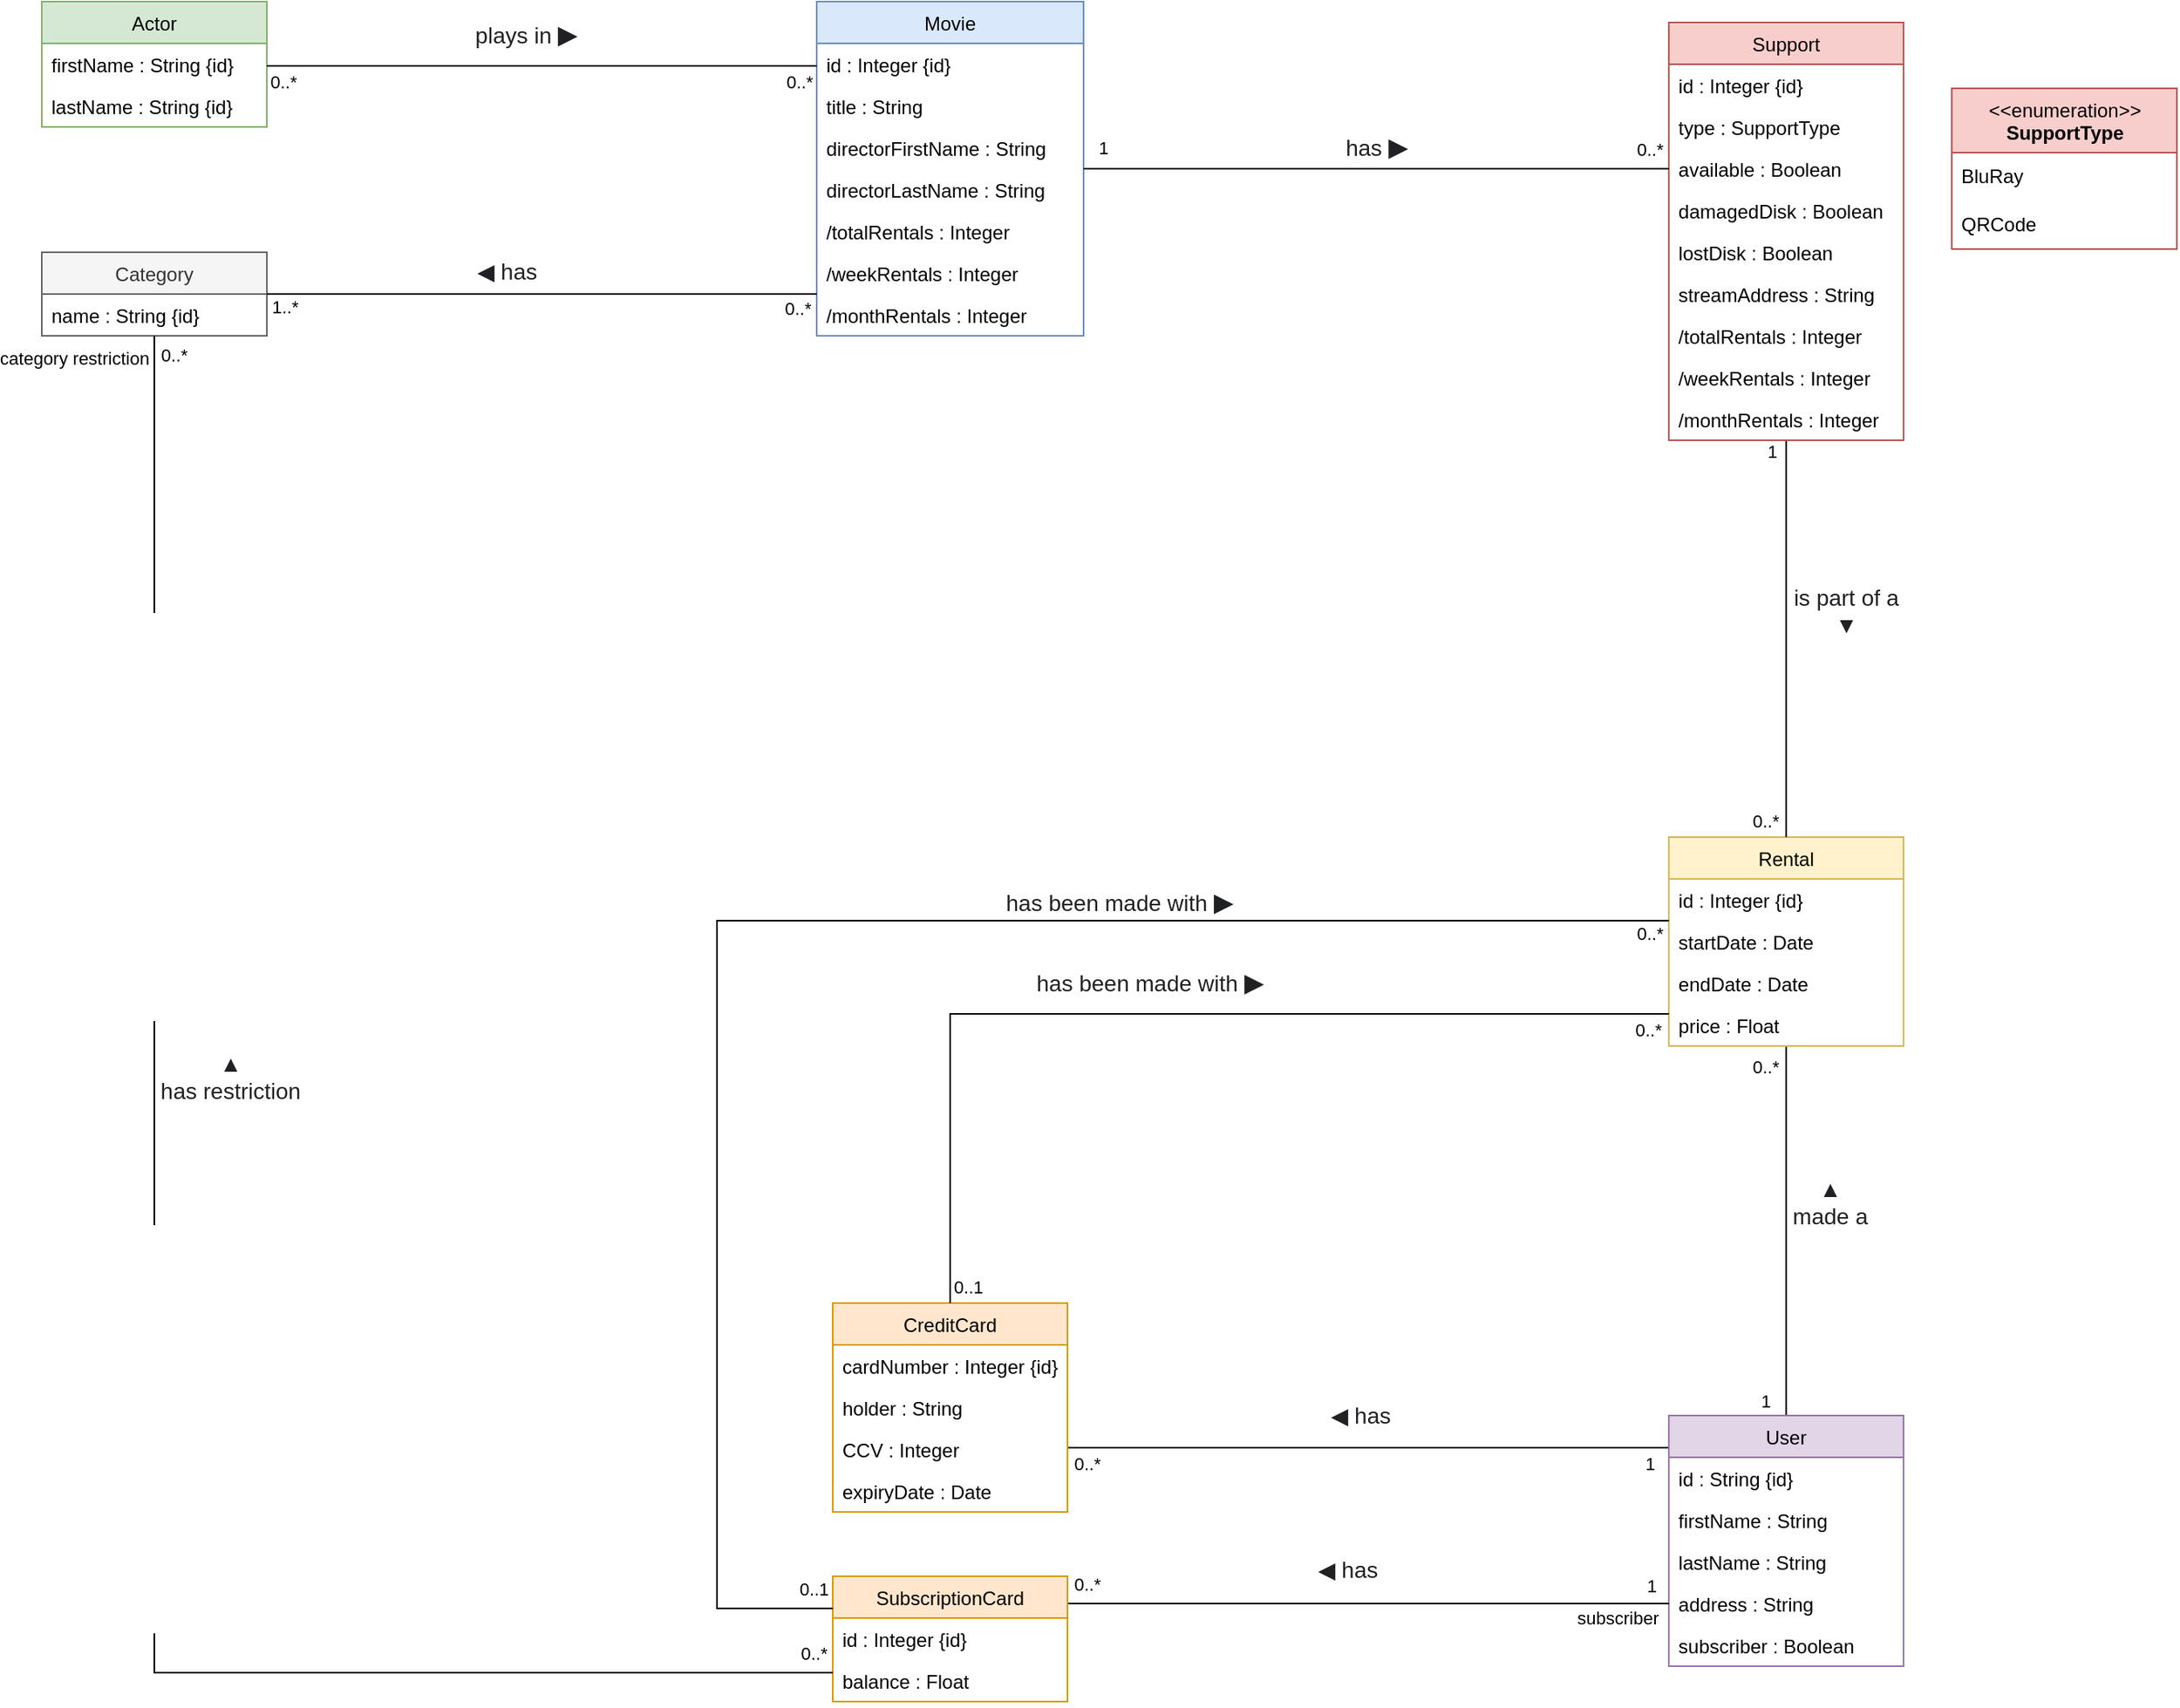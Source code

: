 <mxfile version="20.6.2" type="device"><diagram id="16Vdx5tgGGcwIsGxuBBw" name="Page-1"><mxGraphModel dx="1198" dy="844" grid="1" gridSize="10" guides="1" tooltips="1" connect="1" arrows="1" fold="1" page="1" pageScale="1" pageWidth="1654" pageHeight="1169" math="0" shadow="0"><root><mxCell id="0"/><mxCell id="1" parent="0"/><mxCell id="WMW3C5q0fU9cNinuLWgY-1" value="Movie" style="swimlane;fontStyle=0;childLayout=stackLayout;horizontal=1;startSize=26;fillColor=#dae8fc;horizontalStack=0;resizeParent=1;resizeParentMax=0;resizeLast=0;collapsible=1;marginBottom=0;strokeColor=#6c8ebf;" parent="1" vertex="1"><mxGeometry x="562" y="40" width="166" height="208" as="geometry"/></mxCell><mxCell id="WMW3C5q0fU9cNinuLWgY-2" value="id : Integer {id}" style="text;strokeColor=none;fillColor=none;align=left;verticalAlign=top;spacingLeft=4;spacingRight=4;overflow=hidden;rotatable=0;points=[[0,0.5],[1,0.5]];portConstraint=eastwest;" parent="WMW3C5q0fU9cNinuLWgY-1" vertex="1"><mxGeometry y="26" width="166" height="26" as="geometry"/></mxCell><mxCell id="EFWMdWdKW5a9T8PkBNTF-42" value="title : String" style="text;strokeColor=none;fillColor=none;align=left;verticalAlign=top;spacingLeft=4;spacingRight=4;overflow=hidden;rotatable=0;points=[[0,0.5],[1,0.5]];portConstraint=eastwest;" parent="WMW3C5q0fU9cNinuLWgY-1" vertex="1"><mxGeometry y="52" width="166" height="26" as="geometry"/></mxCell><mxCell id="FpmrB4_2CCY_cmELBERE-2" value="directorFirstName : String" style="text;strokeColor=none;fillColor=none;align=left;verticalAlign=top;spacingLeft=4;spacingRight=4;overflow=hidden;rotatable=0;points=[[0,0.5],[1,0.5]];portConstraint=eastwest;" vertex="1" parent="WMW3C5q0fU9cNinuLWgY-1"><mxGeometry y="78" width="166" height="26" as="geometry"/></mxCell><mxCell id="FpmrB4_2CCY_cmELBERE-3" value="directorLastName : String" style="text;strokeColor=none;fillColor=none;align=left;verticalAlign=top;spacingLeft=4;spacingRight=4;overflow=hidden;rotatable=0;points=[[0,0.5],[1,0.5]];portConstraint=eastwest;" vertex="1" parent="WMW3C5q0fU9cNinuLWgY-1"><mxGeometry y="104" width="166" height="26" as="geometry"/></mxCell><mxCell id="WMW3C5q0fU9cNinuLWgY-51" value="/totalRentals : Integer" style="text;strokeColor=none;fillColor=none;align=left;verticalAlign=top;spacingLeft=4;spacingRight=4;overflow=hidden;rotatable=0;points=[[0,0.5],[1,0.5]];portConstraint=eastwest;" parent="WMW3C5q0fU9cNinuLWgY-1" vertex="1"><mxGeometry y="130" width="166" height="26" as="geometry"/></mxCell><mxCell id="WMW3C5q0fU9cNinuLWgY-52" value="/weekRentals : Integer" style="text;strokeColor=none;fillColor=none;align=left;verticalAlign=top;spacingLeft=4;spacingRight=4;overflow=hidden;rotatable=0;points=[[0,0.5],[1,0.5]];portConstraint=eastwest;" parent="WMW3C5q0fU9cNinuLWgY-1" vertex="1"><mxGeometry y="156" width="166" height="26" as="geometry"/></mxCell><mxCell id="FpmrB4_2CCY_cmELBERE-1" value="/monthRentals : Integer" style="text;strokeColor=none;fillColor=none;align=left;verticalAlign=top;spacingLeft=4;spacingRight=4;overflow=hidden;rotatable=0;points=[[0,0.5],[1,0.5]];portConstraint=eastwest;" vertex="1" parent="WMW3C5q0fU9cNinuLWgY-1"><mxGeometry y="182" width="166" height="26" as="geometry"/></mxCell><mxCell id="EFWMdWdKW5a9T8PkBNTF-38" value="" style="edgeStyle=orthogonalEdgeStyle;rounded=0;orthogonalLoop=1;jettySize=auto;html=1;endArrow=none;endFill=0;" parent="1" source="EFWMdWdKW5a9T8PkBNTF-5" target="WMW3C5q0fU9cNinuLWgY-45" edge="1"><mxGeometry relative="1" as="geometry"><mxPoint x="862.59" y="673" as="targetPoint"/><Array as="points"><mxPoint x="1165.59" y="690"/><mxPoint x="1165.59" y="690"/></Array></mxGeometry></mxCell><mxCell id="EFWMdWdKW5a9T8PkBNTF-40" value="0..*" style="edgeLabel;html=1;align=center;verticalAlign=middle;resizable=0;points=[];" parent="EFWMdWdKW5a9T8PkBNTF-38" vertex="1" connectable="0"><mxGeometry x="0.757" y="1" relative="1" as="geometry"><mxPoint x="-12" y="-15" as="offset"/></mxGeometry></mxCell><mxCell id="EFWMdWdKW5a9T8PkBNTF-41" value="1" style="edgeLabel;html=1;align=center;verticalAlign=middle;resizable=0;points=[];" parent="EFWMdWdKW5a9T8PkBNTF-38" vertex="1" connectable="0"><mxGeometry x="-0.87" y="1" relative="1" as="geometry"><mxPoint x="-12" y="6" as="offset"/></mxGeometry></mxCell><mxCell id="FpmrB4_2CCY_cmELBERE-14" value="&lt;span style=&quot;caret-color: rgb(32, 33, 36); color: rgb(32, 33, 36); font-family: arial, sans-serif; font-size: 14px; text-align: left;&quot;&gt;▲&lt;br&gt;made a&lt;/span&gt;" style="edgeLabel;html=1;align=center;verticalAlign=middle;resizable=0;points=[];" vertex="1" connectable="0" parent="EFWMdWdKW5a9T8PkBNTF-38"><mxGeometry x="-0.418" y="-3" relative="1" as="geometry"><mxPoint x="24" y="-66" as="offset"/></mxGeometry></mxCell><mxCell id="WMW3C5q0fU9cNinuLWgY-45" value="Rental" style="swimlane;fontStyle=0;childLayout=stackLayout;horizontal=1;startSize=26;fillColor=#fff2cc;horizontalStack=0;resizeParent=1;resizeParentMax=0;resizeLast=0;collapsible=1;marginBottom=0;strokeColor=#d6b656;" parent="1" vertex="1"><mxGeometry x="1092.06" y="560" width="146" height="130" as="geometry"/></mxCell><mxCell id="WMW3C5q0fU9cNinuLWgY-49" value="id : Integer {id}" style="text;strokeColor=none;fillColor=none;align=left;verticalAlign=top;spacingLeft=4;spacingRight=4;overflow=hidden;rotatable=0;points=[[0,0.5],[1,0.5]];portConstraint=eastwest;" parent="WMW3C5q0fU9cNinuLWgY-45" vertex="1"><mxGeometry y="26" width="146" height="26" as="geometry"/></mxCell><mxCell id="vZy7rmSttKpqPlSHD8qU-1" value="startDate : Date" style="text;strokeColor=none;fillColor=none;align=left;verticalAlign=top;spacingLeft=4;spacingRight=4;overflow=hidden;rotatable=0;points=[[0,0.5],[1,0.5]];portConstraint=eastwest;" parent="WMW3C5q0fU9cNinuLWgY-45" vertex="1"><mxGeometry y="52" width="146" height="26" as="geometry"/></mxCell><mxCell id="EFWMdWdKW5a9T8PkBNTF-1" value="endDate : Date" style="text;strokeColor=none;fillColor=none;align=left;verticalAlign=top;spacingLeft=4;spacingRight=4;overflow=hidden;rotatable=0;points=[[0,0.5],[1,0.5]];portConstraint=eastwest;" parent="WMW3C5q0fU9cNinuLWgY-45" vertex="1"><mxGeometry y="78" width="146" height="26" as="geometry"/></mxCell><mxCell id="FpmrB4_2CCY_cmELBERE-52" value="price : Float" style="text;strokeColor=none;fillColor=none;align=left;verticalAlign=top;spacingLeft=4;spacingRight=4;overflow=hidden;rotatable=0;points=[[0,0.5],[1,0.5]];portConstraint=eastwest;" vertex="1" parent="WMW3C5q0fU9cNinuLWgY-45"><mxGeometry y="104" width="146" height="26" as="geometry"/></mxCell><mxCell id="WMW3C5q0fU9cNinuLWgY-23" value="Actor" style="swimlane;fontStyle=0;childLayout=stackLayout;horizontal=1;startSize=26;fillColor=#d5e8d4;horizontalStack=0;resizeParent=1;resizeParentMax=0;resizeLast=0;collapsible=1;marginBottom=0;strokeColor=#82b366;" parent="1" vertex="1"><mxGeometry x="80" y="40" width="140" height="78" as="geometry"/></mxCell><mxCell id="WMW3C5q0fU9cNinuLWgY-24" value="firstName : String {id}" style="text;strokeColor=none;fillColor=none;align=left;verticalAlign=top;spacingLeft=4;spacingRight=4;overflow=hidden;rotatable=0;points=[[0,0.5],[1,0.5]];portConstraint=eastwest;" parent="WMW3C5q0fU9cNinuLWgY-23" vertex="1"><mxGeometry y="26" width="140" height="26" as="geometry"/></mxCell><mxCell id="WMW3C5q0fU9cNinuLWgY-27" value="lastName : String {id}" style="text;strokeColor=none;fillColor=none;align=left;verticalAlign=top;spacingLeft=4;spacingRight=4;overflow=hidden;rotatable=0;points=[[0,0.5],[1,0.5]];portConstraint=eastwest;" parent="WMW3C5q0fU9cNinuLWgY-23" vertex="1"><mxGeometry y="52" width="140" height="26" as="geometry"/></mxCell><mxCell id="FpmrB4_2CCY_cmELBERE-10" style="edgeStyle=orthogonalEdgeStyle;rounded=0;orthogonalLoop=1;jettySize=auto;html=1;endArrow=none;endFill=0;" edge="1" parent="1" source="WMW3C5q0fU9cNinuLWgY-17" target="WMW3C5q0fU9cNinuLWgY-45"><mxGeometry relative="1" as="geometry"><mxPoint x="1048.06" y="390.0" as="targetPoint"/><Array as="points"/></mxGeometry></mxCell><mxCell id="FpmrB4_2CCY_cmELBERE-11" value="1" style="edgeLabel;html=1;align=center;verticalAlign=middle;resizable=0;points=[];" vertex="1" connectable="0" parent="FpmrB4_2CCY_cmELBERE-10"><mxGeometry x="-0.727" y="-2" relative="1" as="geometry"><mxPoint x="-7" y="-27" as="offset"/></mxGeometry></mxCell><mxCell id="FpmrB4_2CCY_cmELBERE-12" value="0..*" style="edgeLabel;html=1;align=center;verticalAlign=middle;resizable=0;points=[];" vertex="1" connectable="0" parent="FpmrB4_2CCY_cmELBERE-10"><mxGeometry x="0.562" y="2" relative="1" as="geometry"><mxPoint x="-15" y="44" as="offset"/></mxGeometry></mxCell><mxCell id="FpmrB4_2CCY_cmELBERE-16" value="&lt;span style=&quot;caret-color: rgb(32, 33, 36); color: rgb(32, 33, 36); font-family: arial, sans-serif; font-size: 14px; text-align: left;&quot;&gt;is part of a&lt;br&gt;&lt;b&gt;▼&lt;/b&gt;&lt;/span&gt;" style="edgeLabel;html=1;align=center;verticalAlign=middle;resizable=0;points=[];" vertex="1" connectable="0" parent="FpmrB4_2CCY_cmELBERE-10"><mxGeometry x="-0.411" y="3" relative="1" as="geometry"><mxPoint x="34" y="33" as="offset"/></mxGeometry></mxCell><mxCell id="WMW3C5q0fU9cNinuLWgY-17" value="Support" style="swimlane;fontStyle=0;childLayout=stackLayout;horizontal=1;startSize=26;fillColor=#f8cecc;horizontalStack=0;resizeParent=1;resizeParentMax=0;resizeLast=0;collapsible=1;marginBottom=0;strokeColor=#b85450;" parent="1" vertex="1"><mxGeometry x="1092.06" y="53" width="146" height="260" as="geometry"/></mxCell><mxCell id="WMW3C5q0fU9cNinuLWgY-18" value="id : Integer {id}" style="text;strokeColor=none;fillColor=none;align=left;verticalAlign=top;spacingLeft=4;spacingRight=4;overflow=hidden;rotatable=0;points=[[0,0.5],[1,0.5]];portConstraint=eastwest;" parent="WMW3C5q0fU9cNinuLWgY-17" vertex="1"><mxGeometry y="26" width="146" height="26" as="geometry"/></mxCell><mxCell id="WMW3C5q0fU9cNinuLWgY-70" value="type : SupportType" style="text;strokeColor=none;fillColor=none;align=left;verticalAlign=top;spacingLeft=4;spacingRight=4;overflow=hidden;rotatable=0;points=[[0,0.5],[1,0.5]];portConstraint=eastwest;" parent="WMW3C5q0fU9cNinuLWgY-17" vertex="1"><mxGeometry y="52" width="146" height="26" as="geometry"/></mxCell><mxCell id="WMW3C5q0fU9cNinuLWgY-71" value="available : Boolean" style="text;strokeColor=none;fillColor=none;align=left;verticalAlign=top;spacingLeft=4;spacingRight=4;overflow=hidden;rotatable=0;points=[[0,0.5],[1,0.5]];portConstraint=eastwest;" parent="WMW3C5q0fU9cNinuLWgY-17" vertex="1"><mxGeometry y="78" width="146" height="26" as="geometry"/></mxCell><mxCell id="WMW3C5q0fU9cNinuLWgY-81" value="damagedDisk : Boolean" style="text;strokeColor=none;fillColor=none;align=left;verticalAlign=top;spacingLeft=4;spacingRight=4;overflow=hidden;rotatable=0;points=[[0,0.5],[1,0.5]];portConstraint=eastwest;" parent="WMW3C5q0fU9cNinuLWgY-17" vertex="1"><mxGeometry y="104" width="146" height="26" as="geometry"/></mxCell><mxCell id="EFWMdWdKW5a9T8PkBNTF-3" value="lostDisk : Boolean" style="text;strokeColor=none;fillColor=none;align=left;verticalAlign=top;spacingLeft=4;spacingRight=4;overflow=hidden;rotatable=0;points=[[0,0.5],[1,0.5]];portConstraint=eastwest;" parent="WMW3C5q0fU9cNinuLWgY-17" vertex="1"><mxGeometry y="130" width="146" height="26" as="geometry"/></mxCell><mxCell id="WMW3C5q0fU9cNinuLWgY-80" value="streamAddress : String" style="text;strokeColor=none;fillColor=none;align=left;verticalAlign=top;spacingLeft=4;spacingRight=4;overflow=hidden;rotatable=0;points=[[0,0.5],[1,0.5]];portConstraint=eastwest;" parent="WMW3C5q0fU9cNinuLWgY-17" vertex="1"><mxGeometry y="156" width="146" height="26" as="geometry"/></mxCell><mxCell id="FpmrB4_2CCY_cmELBERE-4" value="/totalRentals : Integer" style="text;strokeColor=none;fillColor=none;align=left;verticalAlign=top;spacingLeft=4;spacingRight=4;overflow=hidden;rotatable=0;points=[[0,0.5],[1,0.5]];portConstraint=eastwest;" vertex="1" parent="WMW3C5q0fU9cNinuLWgY-17"><mxGeometry y="182" width="146" height="26" as="geometry"/></mxCell><mxCell id="FpmrB4_2CCY_cmELBERE-5" value="/weekRentals : Integer" style="text;strokeColor=none;fillColor=none;align=left;verticalAlign=top;spacingLeft=4;spacingRight=4;overflow=hidden;rotatable=0;points=[[0,0.5],[1,0.5]];portConstraint=eastwest;" vertex="1" parent="WMW3C5q0fU9cNinuLWgY-17"><mxGeometry y="208" width="146" height="26" as="geometry"/></mxCell><mxCell id="FpmrB4_2CCY_cmELBERE-6" value="/monthRentals : Integer" style="text;strokeColor=none;fillColor=none;align=left;verticalAlign=top;spacingLeft=4;spacingRight=4;overflow=hidden;rotatable=0;points=[[0,0.5],[1,0.5]];portConstraint=eastwest;" vertex="1" parent="WMW3C5q0fU9cNinuLWgY-17"><mxGeometry y="234" width="146" height="26" as="geometry"/></mxCell><mxCell id="FpmrB4_2CCY_cmELBERE-22" style="edgeStyle=orthogonalEdgeStyle;rounded=0;orthogonalLoop=1;jettySize=auto;html=1;endArrow=none;endFill=0;" edge="1" parent="1" source="EFWMdWdKW5a9T8PkBNTF-5" target="FpmrB4_2CCY_cmELBERE-7"><mxGeometry relative="1" as="geometry"><Array as="points"><mxPoint x="900" y="940"/><mxPoint x="900" y="940"/></Array></mxGeometry></mxCell><mxCell id="FpmrB4_2CCY_cmELBERE-23" value="&lt;span style=&quot;caret-color: rgb(32, 33, 36); color: rgb(32, 33, 36); font-family: arial, sans-serif; font-size: 14px; text-align: left;&quot;&gt;◀&amp;nbsp;&lt;/span&gt;&lt;span style=&quot;caret-color: rgb(32, 33, 36); color: rgb(32, 33, 36); font-family: arial, sans-serif; font-size: 14px; text-align: left;&quot;&gt;has&lt;/span&gt;" style="edgeLabel;html=1;align=center;verticalAlign=middle;resizable=0;points=[];" vertex="1" connectable="0" parent="FpmrB4_2CCY_cmELBERE-22"><mxGeometry x="-0.029" y="-3" relative="1" as="geometry"><mxPoint x="-11" y="-17" as="offset"/></mxGeometry></mxCell><mxCell id="FpmrB4_2CCY_cmELBERE-24" value="0..*" style="edgeLabel;html=1;align=center;verticalAlign=middle;resizable=0;points=[];" vertex="1" connectable="0" parent="FpmrB4_2CCY_cmELBERE-22"><mxGeometry x="0.56" y="1" relative="1" as="geometry"><mxPoint x="-70" y="9" as="offset"/></mxGeometry></mxCell><mxCell id="FpmrB4_2CCY_cmELBERE-25" value="1" style="edgeLabel;html=1;align=center;verticalAlign=middle;resizable=0;points=[];" vertex="1" connectable="0" parent="FpmrB4_2CCY_cmELBERE-22"><mxGeometry x="-0.209" y="-1" relative="1" as="geometry"><mxPoint x="136" y="11" as="offset"/></mxGeometry></mxCell><mxCell id="EFWMdWdKW5a9T8PkBNTF-5" value="User" style="swimlane;fontStyle=0;childLayout=stackLayout;horizontal=1;startSize=26;fillColor=#e1d5e7;horizontalStack=0;resizeParent=1;resizeParentMax=0;resizeLast=0;collapsible=1;marginBottom=0;strokeColor=#9673a6;" parent="1" vertex="1"><mxGeometry x="1092.06" y="920" width="146" height="156" as="geometry"/></mxCell><mxCell id="EFWMdWdKW5a9T8PkBNTF-6" value="id : String {id}" style="text;strokeColor=none;fillColor=none;align=left;verticalAlign=top;spacingLeft=4;spacingRight=4;overflow=hidden;rotatable=0;points=[[0,0.5],[1,0.5]];portConstraint=eastwest;" parent="EFWMdWdKW5a9T8PkBNTF-5" vertex="1"><mxGeometry y="26" width="146" height="26" as="geometry"/></mxCell><mxCell id="EFWMdWdKW5a9T8PkBNTF-7" value="firstName : String" style="text;strokeColor=none;fillColor=none;align=left;verticalAlign=top;spacingLeft=4;spacingRight=4;overflow=hidden;rotatable=0;points=[[0,0.5],[1,0.5]];portConstraint=eastwest;" parent="EFWMdWdKW5a9T8PkBNTF-5" vertex="1"><mxGeometry y="52" width="146" height="26" as="geometry"/></mxCell><mxCell id="EFWMdWdKW5a9T8PkBNTF-8" value="lastName : String" style="text;strokeColor=none;fillColor=none;align=left;verticalAlign=top;spacingLeft=4;spacingRight=4;overflow=hidden;rotatable=0;points=[[0,0.5],[1,0.5]];portConstraint=eastwest;" parent="EFWMdWdKW5a9T8PkBNTF-5" vertex="1"><mxGeometry y="78" width="146" height="26" as="geometry"/></mxCell><mxCell id="EFWMdWdKW5a9T8PkBNTF-9" value="address : String" style="text;strokeColor=none;fillColor=none;align=left;verticalAlign=top;spacingLeft=4;spacingRight=4;overflow=hidden;rotatable=0;points=[[0,0.5],[1,0.5]];portConstraint=eastwest;" parent="EFWMdWdKW5a9T8PkBNTF-5" vertex="1"><mxGeometry y="104" width="146" height="26" as="geometry"/></mxCell><mxCell id="EFWMdWdKW5a9T8PkBNTF-12" value="subscriber : Boolean" style="text;strokeColor=none;fillColor=none;align=left;verticalAlign=top;spacingLeft=4;spacingRight=4;overflow=hidden;rotatable=0;points=[[0,0.5],[1,0.5]];portConstraint=eastwest;" parent="EFWMdWdKW5a9T8PkBNTF-5" vertex="1"><mxGeometry y="130" width="146" height="26" as="geometry"/></mxCell><mxCell id="EFWMdWdKW5a9T8PkBNTF-24" style="edgeStyle=orthogonalEdgeStyle;rounded=0;orthogonalLoop=1;jettySize=auto;html=1;endArrow=none;endFill=0;" parent="1" source="EFWMdWdKW5a9T8PkBNTF-13" target="EFWMdWdKW5a9T8PkBNTF-5" edge="1"><mxGeometry relative="1" as="geometry"><Array as="points"><mxPoint x="820" y="1037"/><mxPoint x="820" y="1037"/></Array></mxGeometry></mxCell><mxCell id="EFWMdWdKW5a9T8PkBNTF-25" value="&lt;span style=&quot;caret-color: rgb(32, 33, 36); color: rgb(32, 33, 36); font-family: arial, sans-serif; font-size: 14px; text-align: left;&quot;&gt;◀ &lt;/span&gt;&lt;span style=&quot;caret-color: rgb(32, 33, 36); color: rgb(32, 33, 36); font-family: arial, sans-serif; font-size: 14px; text-align: left;&quot;&gt;has&lt;br&gt;&lt;/span&gt;" style="edgeLabel;html=1;align=center;verticalAlign=middle;resizable=0;points=[];" parent="EFWMdWdKW5a9T8PkBNTF-24" vertex="1" connectable="0"><mxGeometry x="-0.061" y="-2" relative="1" as="geometry"><mxPoint x="-2" y="-23" as="offset"/></mxGeometry></mxCell><mxCell id="EFWMdWdKW5a9T8PkBNTF-26" value="1" style="edgeLabel;html=1;align=center;verticalAlign=middle;resizable=0;points=[];" parent="EFWMdWdKW5a9T8PkBNTF-24" vertex="1" connectable="0"><mxGeometry x="0.531" relative="1" as="geometry"><mxPoint x="76" y="-11" as="offset"/></mxGeometry></mxCell><mxCell id="EFWMdWdKW5a9T8PkBNTF-27" value="0..*" style="edgeLabel;html=1;align=center;verticalAlign=middle;resizable=0;points=[];" parent="EFWMdWdKW5a9T8PkBNTF-24" vertex="1" connectable="0"><mxGeometry x="-0.653" y="-2" relative="1" as="geometry"><mxPoint x="-53" y="-14" as="offset"/></mxGeometry></mxCell><mxCell id="EFWMdWdKW5a9T8PkBNTF-28" value="subscriber" style="edgeLabel;html=1;align=center;verticalAlign=middle;resizable=0;points=[];" parent="EFWMdWdKW5a9T8PkBNTF-24" vertex="1" connectable="0"><mxGeometry x="0.49" y="1" relative="1" as="geometry"><mxPoint x="63" y="10" as="offset"/></mxGeometry></mxCell><mxCell id="EFWMdWdKW5a9T8PkBNTF-13" value="SubscriptionCard" style="swimlane;fontStyle=0;childLayout=stackLayout;horizontal=1;startSize=26;fillColor=#ffe6cc;horizontalStack=0;resizeParent=1;resizeParentMax=0;resizeLast=0;collapsible=1;marginBottom=0;strokeColor=#d79b00;" parent="1" vertex="1"><mxGeometry x="572" y="1020" width="146" height="78" as="geometry"/></mxCell><mxCell id="EFWMdWdKW5a9T8PkBNTF-14" value="id : Integer {id}" style="text;strokeColor=none;fillColor=none;align=left;verticalAlign=top;spacingLeft=4;spacingRight=4;overflow=hidden;rotatable=0;points=[[0,0.5],[1,0.5]];portConstraint=eastwest;" parent="EFWMdWdKW5a9T8PkBNTF-13" vertex="1"><mxGeometry y="26" width="146" height="26" as="geometry"/></mxCell><mxCell id="EFWMdWdKW5a9T8PkBNTF-15" value="balance : Float" style="text;strokeColor=none;fillColor=none;align=left;verticalAlign=top;spacingLeft=4;spacingRight=4;overflow=hidden;rotatable=0;points=[[0,0.5],[1,0.5]];portConstraint=eastwest;" parent="EFWMdWdKW5a9T8PkBNTF-13" vertex="1"><mxGeometry y="52" width="146" height="26" as="geometry"/></mxCell><mxCell id="FpmrB4_2CCY_cmELBERE-7" value="CreditCard" style="swimlane;fontStyle=0;childLayout=stackLayout;horizontal=1;startSize=26;fillColor=#ffe6cc;horizontalStack=0;resizeParent=1;resizeParentMax=0;resizeLast=0;collapsible=1;marginBottom=0;strokeColor=#d79b00;" vertex="1" parent="1"><mxGeometry x="572.0" y="850" width="146" height="130" as="geometry"/></mxCell><mxCell id="FpmrB4_2CCY_cmELBERE-8" value="cardNumber : Integer {id}" style="text;strokeColor=none;fillColor=none;align=left;verticalAlign=top;spacingLeft=4;spacingRight=4;overflow=hidden;rotatable=0;points=[[0,0.5],[1,0.5]];portConstraint=eastwest;" vertex="1" parent="FpmrB4_2CCY_cmELBERE-7"><mxGeometry y="26" width="146" height="26" as="geometry"/></mxCell><mxCell id="FpmrB4_2CCY_cmELBERE-9" value="holder : String" style="text;strokeColor=none;fillColor=none;align=left;verticalAlign=top;spacingLeft=4;spacingRight=4;overflow=hidden;rotatable=0;points=[[0,0.5],[1,0.5]];portConstraint=eastwest;" vertex="1" parent="FpmrB4_2CCY_cmELBERE-7"><mxGeometry y="52" width="146" height="26" as="geometry"/></mxCell><mxCell id="FpmrB4_2CCY_cmELBERE-30" value="CCV : Integer" style="text;strokeColor=none;fillColor=none;align=left;verticalAlign=top;spacingLeft=4;spacingRight=4;overflow=hidden;rotatable=0;points=[[0,0.5],[1,0.5]];portConstraint=eastwest;" vertex="1" parent="FpmrB4_2CCY_cmELBERE-7"><mxGeometry y="78" width="146" height="26" as="geometry"/></mxCell><mxCell id="FpmrB4_2CCY_cmELBERE-31" value="expiryDate : Date" style="text;strokeColor=none;fillColor=none;align=left;verticalAlign=top;spacingLeft=4;spacingRight=4;overflow=hidden;rotatable=0;points=[[0,0.5],[1,0.5]];portConstraint=eastwest;" vertex="1" parent="FpmrB4_2CCY_cmELBERE-7"><mxGeometry y="104" width="146" height="26" as="geometry"/></mxCell><mxCell id="FpmrB4_2CCY_cmELBERE-41" style="edgeStyle=orthogonalEdgeStyle;rounded=0;orthogonalLoop=1;jettySize=auto;html=1;endArrow=none;endFill=0;" edge="1" parent="1" source="WMW3C5q0fU9cNinuLWgY-45" target="EFWMdWdKW5a9T8PkBNTF-13"><mxGeometry relative="1" as="geometry"><mxPoint x="572" y="612" as="sourcePoint"/><Array as="points"><mxPoint x="500" y="612"/><mxPoint x="500" y="1040"/></Array></mxGeometry></mxCell><mxCell id="FpmrB4_2CCY_cmELBERE-42" value="0..1" style="edgeLabel;html=1;align=center;verticalAlign=middle;resizable=0;points=[];" vertex="1" connectable="0" parent="FpmrB4_2CCY_cmELBERE-41"><mxGeometry x="0.916" y="-2" relative="1" as="geometry"><mxPoint x="34" y="-14" as="offset"/></mxGeometry></mxCell><mxCell id="FpmrB4_2CCY_cmELBERE-43" value="0..*" style="edgeLabel;html=1;align=center;verticalAlign=middle;resizable=0;points=[];" vertex="1" connectable="0" parent="FpmrB4_2CCY_cmELBERE-41"><mxGeometry x="-0.957" y="-1" relative="1" as="geometry"><mxPoint x="11" y="9" as="offset"/></mxGeometry></mxCell><mxCell id="FpmrB4_2CCY_cmELBERE-45" value="&lt;span style=&quot;caret-color: rgb(32, 33, 36); color: rgb(32, 33, 36); font-family: arial, sans-serif; font-size: 14px; text-align: left;&quot;&gt;has been&amp;nbsp;made with&amp;nbsp;&lt;/span&gt;&lt;span style=&quot;caret-color: rgb(32, 33, 36); color: rgb(32, 33, 36); font-family: arial, sans-serif; font-size: 16px; text-align: left;&quot;&gt;▶&lt;/span&gt;&lt;span style=&quot;caret-color: rgb(32, 33, 36); color: rgb(32, 33, 36); font-family: arial, sans-serif; font-size: 14px; text-align: left;&quot;&gt;&lt;br&gt;&lt;/span&gt;" style="edgeLabel;html=1;align=center;verticalAlign=middle;resizable=0;points=[];" vertex="1" connectable="0" parent="FpmrB4_2CCY_cmELBERE-41"><mxGeometry x="-0.117" relative="1" as="geometry"><mxPoint x="140" y="-12" as="offset"/></mxGeometry></mxCell><mxCell id="WMW3C5q0fU9cNinuLWgY-57" value="Category" style="swimlane;fontStyle=0;childLayout=stackLayout;horizontal=1;startSize=26;fillColor=#f5f5f5;horizontalStack=0;resizeParent=1;resizeParentMax=0;resizeLast=0;collapsible=1;marginBottom=0;strokeColor=#666666;fontColor=#333333;" parent="1" vertex="1"><mxGeometry x="80" y="196" width="140" height="52" as="geometry"/></mxCell><mxCell id="WMW3C5q0fU9cNinuLWgY-58" value="name : String {id}" style="text;strokeColor=none;fillColor=none;align=left;verticalAlign=top;spacingLeft=4;spacingRight=4;overflow=hidden;rotatable=0;points=[[0,0.5],[1,0.5]];portConstraint=eastwest;" parent="WMW3C5q0fU9cNinuLWgY-57" vertex="1"><mxGeometry y="26" width="140" height="26" as="geometry"/></mxCell><mxCell id="WMW3C5q0fU9cNinuLWgY-76" value="&amp;lt;&amp;lt;enumeration&amp;gt;&amp;gt;&lt;br&gt;&lt;b&gt;SupportType&lt;/b&gt;" style="swimlane;fontStyle=0;align=center;verticalAlign=top;childLayout=stackLayout;horizontal=1;startSize=40;horizontalStack=0;resizeParent=1;resizeParentMax=0;resizeLast=0;collapsible=0;marginBottom=0;html=1;fillColor=#f8cecc;strokeColor=#b85450;" parent="1" vertex="1"><mxGeometry x="1268.06" y="94" width="140" height="100" as="geometry"/></mxCell><mxCell id="WMW3C5q0fU9cNinuLWgY-77" value="BluRay" style="text;html=1;strokeColor=none;fillColor=none;align=left;verticalAlign=middle;spacingLeft=4;spacingRight=4;overflow=hidden;rotatable=0;points=[[0,0.5],[1,0.5]];portConstraint=eastwest;" parent="WMW3C5q0fU9cNinuLWgY-76" vertex="1"><mxGeometry y="40" width="140" height="30" as="geometry"/></mxCell><mxCell id="WMW3C5q0fU9cNinuLWgY-78" value="QRCode" style="text;html=1;strokeColor=none;fillColor=none;align=left;verticalAlign=middle;spacingLeft=4;spacingRight=4;overflow=hidden;rotatable=0;points=[[0,0.5],[1,0.5]];portConstraint=eastwest;" parent="WMW3C5q0fU9cNinuLWgY-76" vertex="1"><mxGeometry y="70" width="140" height="30" as="geometry"/></mxCell><mxCell id="WMW3C5q0fU9cNinuLWgY-29" style="edgeStyle=orthogonalEdgeStyle;rounded=0;orthogonalLoop=1;jettySize=auto;html=1;endArrow=none;endFill=0;" parent="1" source="WMW3C5q0fU9cNinuLWgY-23" target="WMW3C5q0fU9cNinuLWgY-1" edge="1"><mxGeometry relative="1" as="geometry"><Array as="points"><mxPoint x="490" y="80"/><mxPoint x="490" y="80"/></Array></mxGeometry></mxCell><mxCell id="WMW3C5q0fU9cNinuLWgY-31" value="0..*" style="edgeLabel;html=1;align=center;verticalAlign=middle;resizable=0;points=[];" parent="WMW3C5q0fU9cNinuLWgY-29" vertex="1" connectable="0"><mxGeometry x="-0.876" y="-3" relative="1" as="geometry"><mxPoint x="-11" y="7" as="offset"/></mxGeometry></mxCell><mxCell id="WMW3C5q0fU9cNinuLWgY-33" value="0..*" style="edgeLabel;html=1;align=center;verticalAlign=middle;resizable=0;points=[];" parent="WMW3C5q0fU9cNinuLWgY-29" vertex="1" connectable="0"><mxGeometry x="0.926" y="-3" relative="1" as="geometry"><mxPoint x="1" y="7" as="offset"/></mxGeometry></mxCell><mxCell id="WMW3C5q0fU9cNinuLWgY-38" value="&lt;span style=&quot;caret-color: rgb(32, 33, 36); color: rgb(32, 33, 36); font-family: arial, sans-serif; font-size: 14px; text-align: left;&quot;&gt;plays in&amp;nbsp;&lt;/span&gt;&lt;span style=&quot;caret-color: rgb(32, 33, 36); color: rgb(32, 33, 36); font-family: arial, sans-serif; font-size: 16px; text-align: left;&quot;&gt;▶&lt;/span&gt;&lt;span style=&quot;caret-color: rgb(32, 33, 36); color: rgb(32, 33, 36); font-family: arial, sans-serif; font-size: 14px; text-align: left;&quot;&gt;&lt;br&gt;&lt;/span&gt;" style="edgeLabel;html=1;align=center;verticalAlign=middle;resizable=0;points=[];" parent="WMW3C5q0fU9cNinuLWgY-29" vertex="1" connectable="0"><mxGeometry x="-0.062" y="-1" relative="1" as="geometry"><mxPoint y="-21" as="offset"/></mxGeometry></mxCell><mxCell id="WMW3C5q0fU9cNinuLWgY-59" style="edgeStyle=orthogonalEdgeStyle;rounded=0;orthogonalLoop=1;jettySize=auto;html=1;endArrow=none;endFill=0;" parent="1" source="WMW3C5q0fU9cNinuLWgY-1" target="WMW3C5q0fU9cNinuLWgY-57" edge="1"><mxGeometry relative="1" as="geometry"><Array as="points"><mxPoint x="370" y="222"/><mxPoint x="370" y="222"/></Array></mxGeometry></mxCell><mxCell id="WMW3C5q0fU9cNinuLWgY-60" value="1..*" style="edgeLabel;html=1;align=center;verticalAlign=middle;resizable=0;points=[];" parent="WMW3C5q0fU9cNinuLWgY-59" vertex="1" connectable="0"><mxGeometry x="-0.113" y="-2" relative="1" as="geometry"><mxPoint x="-180" y="10" as="offset"/></mxGeometry></mxCell><mxCell id="WMW3C5q0fU9cNinuLWgY-61" value="0..*" style="edgeLabel;html=1;align=center;verticalAlign=middle;resizable=0;points=[];" parent="WMW3C5q0fU9cNinuLWgY-59" vertex="1" connectable="0"><mxGeometry x="-0.603" y="-1" relative="1" as="geometry"><mxPoint x="56" y="10" as="offset"/></mxGeometry></mxCell><mxCell id="WMW3C5q0fU9cNinuLWgY-62" value="&lt;span style=&quot;caret-color: rgb(32, 33, 36); color: rgb(32, 33, 36); font-family: arial, sans-serif; font-size: 14px; text-align: left;&quot;&gt;◀ has&lt;/span&gt;" style="edgeLabel;html=1;align=center;verticalAlign=middle;resizable=0;points=[];" parent="WMW3C5q0fU9cNinuLWgY-59" vertex="1" connectable="0"><mxGeometry x="0.166" y="2" relative="1" as="geometry"><mxPoint x="6" y="-16" as="offset"/></mxGeometry></mxCell><mxCell id="WMW3C5q0fU9cNinuLWgY-64" style="edgeStyle=orthogonalEdgeStyle;rounded=0;orthogonalLoop=1;jettySize=auto;html=1;endArrow=none;endFill=0;" parent="1" source="WMW3C5q0fU9cNinuLWgY-1" target="WMW3C5q0fU9cNinuLWgY-17" edge="1"><mxGeometry relative="1" as="geometry"><Array as="points"><mxPoint x="641" y="232"/></Array></mxGeometry></mxCell><mxCell id="WMW3C5q0fU9cNinuLWgY-65" value="1" style="edgeLabel;html=1;align=center;verticalAlign=middle;resizable=0;points=[];" parent="WMW3C5q0fU9cNinuLWgY-64" vertex="1" connectable="0"><mxGeometry x="-0.612" y="1" relative="1" as="geometry"><mxPoint x="-59" y="-12" as="offset"/></mxGeometry></mxCell><mxCell id="WMW3C5q0fU9cNinuLWgY-66" value="0..*" style="edgeLabel;html=1;align=center;verticalAlign=middle;resizable=0;points=[];" parent="WMW3C5q0fU9cNinuLWgY-64" vertex="1" connectable="0"><mxGeometry x="0.776" y="-1" relative="1" as="geometry"><mxPoint x="28" y="-13" as="offset"/></mxGeometry></mxCell><mxCell id="WMW3C5q0fU9cNinuLWgY-68" value="&lt;span style=&quot;caret-color: rgb(32, 33, 36); color: rgb(32, 33, 36); font-family: arial, sans-serif; font-size: 14px; text-align: left;&quot;&gt;has&amp;nbsp;&lt;/span&gt;&lt;span style=&quot;font-size: 16px; caret-color: rgb(32, 33, 36); color: rgb(32, 33, 36); font-family: arial, sans-serif; text-align: left;&quot;&gt;▶&lt;/span&gt;&lt;span style=&quot;caret-color: rgb(32, 33, 36); color: rgb(32, 33, 36); font-family: arial, sans-serif; font-size: 14px; text-align: left;&quot;&gt;&lt;br&gt;&lt;/span&gt;" style="edgeLabel;html=1;align=center;verticalAlign=middle;resizable=0;points=[];" parent="WMW3C5q0fU9cNinuLWgY-64" vertex="1" connectable="0"><mxGeometry x="0.318" y="-2" relative="1" as="geometry"><mxPoint x="-58" y="-16" as="offset"/></mxGeometry></mxCell><mxCell id="EFWMdWdKW5a9T8PkBNTF-30" style="edgeStyle=orthogonalEdgeStyle;rounded=0;orthogonalLoop=1;jettySize=auto;html=1;endArrow=none;endFill=0;" parent="1" source="EFWMdWdKW5a9T8PkBNTF-13" target="WMW3C5q0fU9cNinuLWgY-57" edge="1"><mxGeometry relative="1" as="geometry"><mxPoint x="411" y="1250" as="targetPoint"/><Array as="points"><mxPoint x="150" y="1080"/></Array></mxGeometry></mxCell><mxCell id="EFWMdWdKW5a9T8PkBNTF-32" value="0..*" style="edgeLabel;html=1;align=center;verticalAlign=middle;resizable=0;points=[];" parent="EFWMdWdKW5a9T8PkBNTF-30" vertex="1" connectable="0"><mxGeometry x="0.566" y="-4" relative="1" as="geometry"><mxPoint x="8" y="-260" as="offset"/></mxGeometry></mxCell><mxCell id="EFWMdWdKW5a9T8PkBNTF-34" value="0..*" style="edgeLabel;html=1;align=center;verticalAlign=middle;resizable=0;points=[];" parent="EFWMdWdKW5a9T8PkBNTF-30" vertex="1" connectable="0"><mxGeometry x="-0.892" y="4" relative="1" as="geometry"><mxPoint x="55" y="-16" as="offset"/></mxGeometry></mxCell><mxCell id="EFWMdWdKW5a9T8PkBNTF-35" value="&lt;span style=&quot;caret-color: rgb(32, 33, 36); color: rgb(32, 33, 36); font-family: arial, sans-serif; font-size: 14px; text-align: left;&quot;&gt;▲&lt;br&gt;has restriction&lt;br&gt;&lt;/span&gt;" style="edgeLabel;html=1;align=center;verticalAlign=middle;resizable=0;points=[];" parent="EFWMdWdKW5a9T8PkBNTF-30" vertex="1" connectable="0"><mxGeometry x="0.098" y="1" relative="1" as="geometry"><mxPoint x="48" y="-105" as="offset"/></mxGeometry></mxCell><mxCell id="EFWMdWdKW5a9T8PkBNTF-36" value="category restriction" style="edgeLabel;html=1;align=center;verticalAlign=middle;resizable=0;points=[];" parent="EFWMdWdKW5a9T8PkBNTF-30" vertex="1" connectable="0"><mxGeometry x="0.948" y="3" relative="1" as="geometry"><mxPoint x="-47" y="-19" as="offset"/></mxGeometry></mxCell><mxCell id="FpmrB4_2CCY_cmELBERE-40" style="edgeStyle=orthogonalEdgeStyle;rounded=0;orthogonalLoop=1;jettySize=auto;html=1;endArrow=none;endFill=0;" edge="1" parent="1" source="WMW3C5q0fU9cNinuLWgY-45" target="FpmrB4_2CCY_cmELBERE-7"><mxGeometry relative="1" as="geometry"><mxPoint x="645.059" y="651.0" as="sourcePoint"/><Array as="points"><mxPoint x="645" y="670"/></Array></mxGeometry></mxCell><mxCell id="FpmrB4_2CCY_cmELBERE-46" value="&lt;span style=&quot;caret-color: rgb(32, 33, 36); color: rgb(32, 33, 36); font-family: arial, sans-serif; font-size: 14px; text-align: left;&quot;&gt;has been&amp;nbsp;made with&amp;nbsp;&lt;/span&gt;&lt;span style=&quot;caret-color: rgb(32, 33, 36); color: rgb(32, 33, 36); font-family: arial, sans-serif; font-size: 16px; text-align: left;&quot;&gt;▶&lt;/span&gt;" style="edgeLabel;html=1;align=center;verticalAlign=middle;resizable=0;points=[];" vertex="1" connectable="0" parent="FpmrB4_2CCY_cmELBERE-40"><mxGeometry x="0.055" relative="1" as="geometry"><mxPoint x="8" y="-20" as="offset"/></mxGeometry></mxCell><mxCell id="FpmrB4_2CCY_cmELBERE-47" value="0..*" style="edgeLabel;html=1;align=center;verticalAlign=middle;resizable=0;points=[];" vertex="1" connectable="0" parent="FpmrB4_2CCY_cmELBERE-40"><mxGeometry x="-0.82" y="-1" relative="1" as="geometry"><mxPoint x="43" y="11" as="offset"/></mxGeometry></mxCell><mxCell id="FpmrB4_2CCY_cmELBERE-48" value="0..1" style="edgeLabel;html=1;align=center;verticalAlign=middle;resizable=0;points=[];" vertex="1" connectable="0" parent="FpmrB4_2CCY_cmELBERE-40"><mxGeometry x="0.646" y="2" relative="1" as="geometry"><mxPoint x="9" y="101" as="offset"/></mxGeometry></mxCell></root></mxGraphModel></diagram></mxfile>